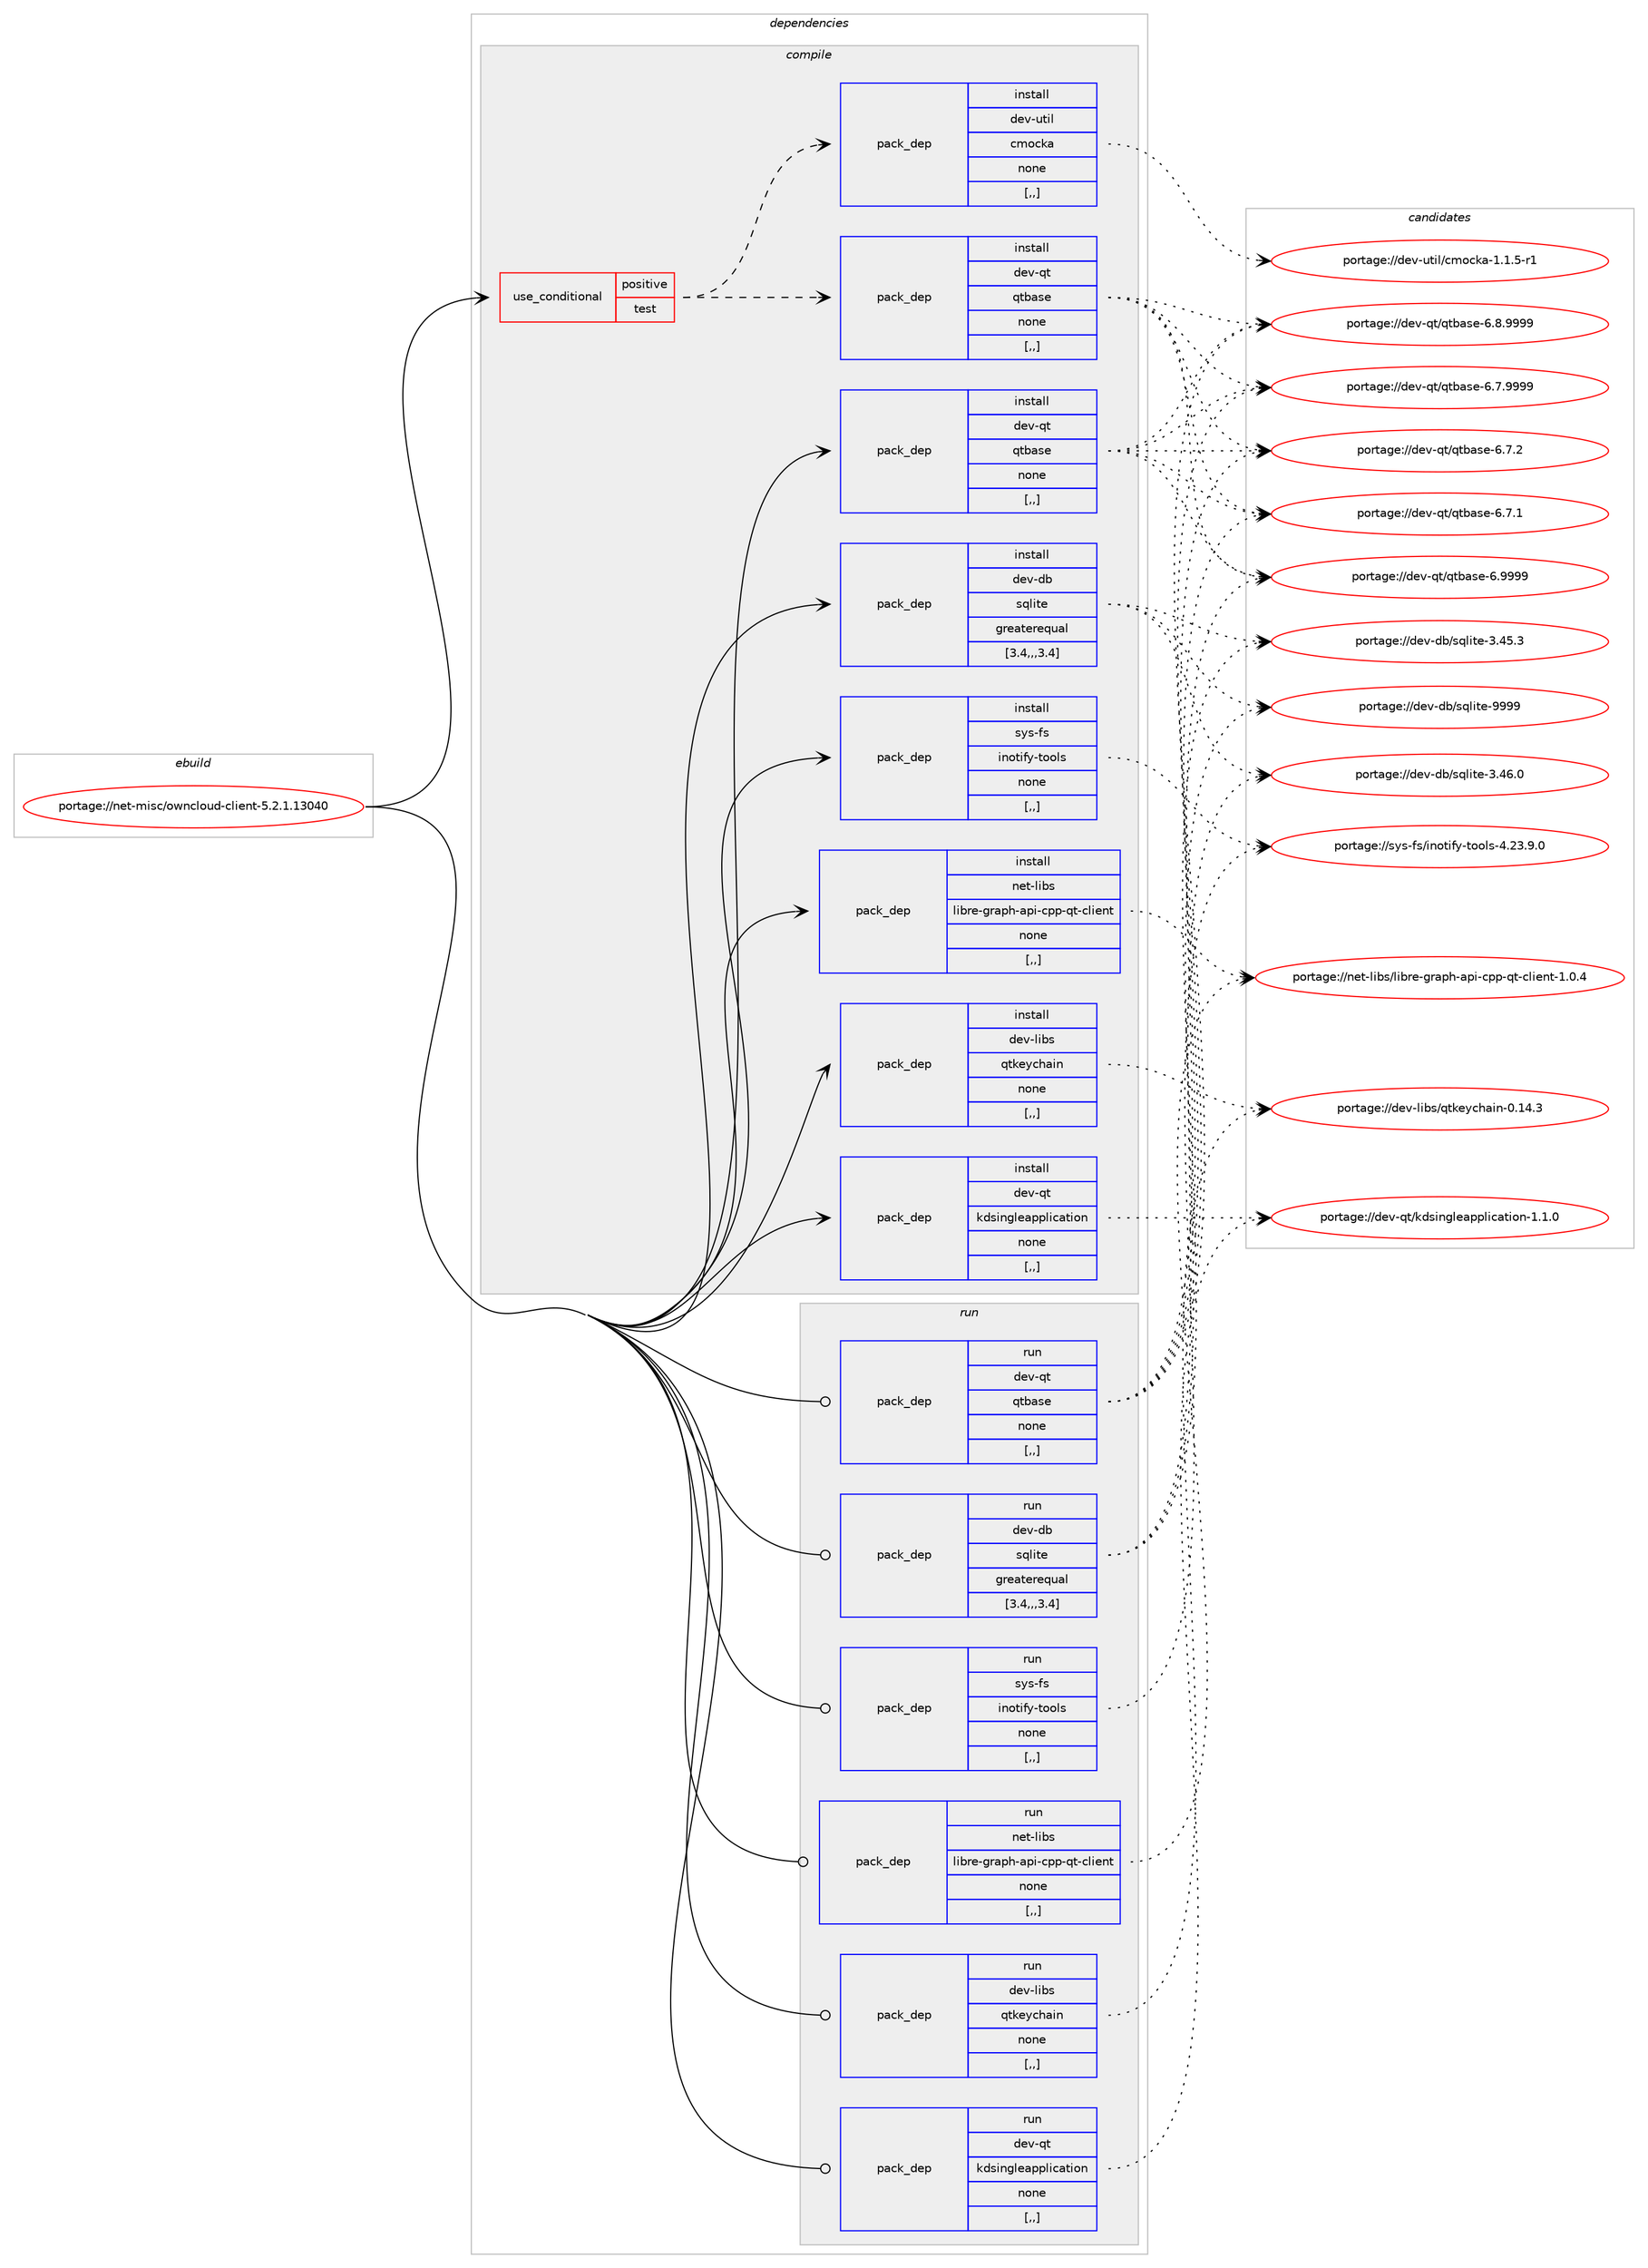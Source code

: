 digraph prolog {

# *************
# Graph options
# *************

newrank=true;
concentrate=true;
compound=true;
graph [rankdir=LR,fontname=Helvetica,fontsize=10,ranksep=1.5];#, ranksep=2.5, nodesep=0.2];
edge  [arrowhead=vee];
node  [fontname=Helvetica,fontsize=10];

# **********
# The ebuild
# **********

subgraph cluster_leftcol {
color=gray;
rank=same;
label=<<i>ebuild</i>>;
id [label="portage://net-misc/owncloud-client-5.2.1.13040", color=red, width=4, href="../net-misc/owncloud-client-5.2.1.13040.svg"];
}

# ****************
# The dependencies
# ****************

subgraph cluster_midcol {
color=gray;
label=<<i>dependencies</i>>;
subgraph cluster_compile {
fillcolor="#eeeeee";
style=filled;
label=<<i>compile</i>>;
subgraph cond98007 {
dependency371590 [label=<<TABLE BORDER="0" CELLBORDER="1" CELLSPACING="0" CELLPADDING="4"><TR><TD ROWSPAN="3" CELLPADDING="10">use_conditional</TD></TR><TR><TD>positive</TD></TR><TR><TD>test</TD></TR></TABLE>>, shape=none, color=red];
subgraph pack270902 {
dependency371591 [label=<<TABLE BORDER="0" CELLBORDER="1" CELLSPACING="0" CELLPADDING="4" WIDTH="220"><TR><TD ROWSPAN="6" CELLPADDING="30">pack_dep</TD></TR><TR><TD WIDTH="110">install</TD></TR><TR><TD>dev-util</TD></TR><TR><TD>cmocka</TD></TR><TR><TD>none</TD></TR><TR><TD>[,,]</TD></TR></TABLE>>, shape=none, color=blue];
}
dependency371590:e -> dependency371591:w [weight=20,style="dashed",arrowhead="vee"];
subgraph pack270903 {
dependency371592 [label=<<TABLE BORDER="0" CELLBORDER="1" CELLSPACING="0" CELLPADDING="4" WIDTH="220"><TR><TD ROWSPAN="6" CELLPADDING="30">pack_dep</TD></TR><TR><TD WIDTH="110">install</TD></TR><TR><TD>dev-qt</TD></TR><TR><TD>qtbase</TD></TR><TR><TD>none</TD></TR><TR><TD>[,,]</TD></TR></TABLE>>, shape=none, color=blue];
}
dependency371590:e -> dependency371592:w [weight=20,style="dashed",arrowhead="vee"];
}
id:e -> dependency371590:w [weight=20,style="solid",arrowhead="vee"];
subgraph pack270904 {
dependency371593 [label=<<TABLE BORDER="0" CELLBORDER="1" CELLSPACING="0" CELLPADDING="4" WIDTH="220"><TR><TD ROWSPAN="6" CELLPADDING="30">pack_dep</TD></TR><TR><TD WIDTH="110">install</TD></TR><TR><TD>dev-db</TD></TR><TR><TD>sqlite</TD></TR><TR><TD>greaterequal</TD></TR><TR><TD>[3.4,,,3.4]</TD></TR></TABLE>>, shape=none, color=blue];
}
id:e -> dependency371593:w [weight=20,style="solid",arrowhead="vee"];
subgraph pack270905 {
dependency371594 [label=<<TABLE BORDER="0" CELLBORDER="1" CELLSPACING="0" CELLPADDING="4" WIDTH="220"><TR><TD ROWSPAN="6" CELLPADDING="30">pack_dep</TD></TR><TR><TD WIDTH="110">install</TD></TR><TR><TD>dev-libs</TD></TR><TR><TD>qtkeychain</TD></TR><TR><TD>none</TD></TR><TR><TD>[,,]</TD></TR></TABLE>>, shape=none, color=blue];
}
id:e -> dependency371594:w [weight=20,style="solid",arrowhead="vee"];
subgraph pack270906 {
dependency371595 [label=<<TABLE BORDER="0" CELLBORDER="1" CELLSPACING="0" CELLPADDING="4" WIDTH="220"><TR><TD ROWSPAN="6" CELLPADDING="30">pack_dep</TD></TR><TR><TD WIDTH="110">install</TD></TR><TR><TD>dev-qt</TD></TR><TR><TD>kdsingleapplication</TD></TR><TR><TD>none</TD></TR><TR><TD>[,,]</TD></TR></TABLE>>, shape=none, color=blue];
}
id:e -> dependency371595:w [weight=20,style="solid",arrowhead="vee"];
subgraph pack270907 {
dependency371596 [label=<<TABLE BORDER="0" CELLBORDER="1" CELLSPACING="0" CELLPADDING="4" WIDTH="220"><TR><TD ROWSPAN="6" CELLPADDING="30">pack_dep</TD></TR><TR><TD WIDTH="110">install</TD></TR><TR><TD>dev-qt</TD></TR><TR><TD>qtbase</TD></TR><TR><TD>none</TD></TR><TR><TD>[,,]</TD></TR></TABLE>>, shape=none, color=blue];
}
id:e -> dependency371596:w [weight=20,style="solid",arrowhead="vee"];
subgraph pack270908 {
dependency371597 [label=<<TABLE BORDER="0" CELLBORDER="1" CELLSPACING="0" CELLPADDING="4" WIDTH="220"><TR><TD ROWSPAN="6" CELLPADDING="30">pack_dep</TD></TR><TR><TD WIDTH="110">install</TD></TR><TR><TD>net-libs</TD></TR><TR><TD>libre-graph-api-cpp-qt-client</TD></TR><TR><TD>none</TD></TR><TR><TD>[,,]</TD></TR></TABLE>>, shape=none, color=blue];
}
id:e -> dependency371597:w [weight=20,style="solid",arrowhead="vee"];
subgraph pack270909 {
dependency371598 [label=<<TABLE BORDER="0" CELLBORDER="1" CELLSPACING="0" CELLPADDING="4" WIDTH="220"><TR><TD ROWSPAN="6" CELLPADDING="30">pack_dep</TD></TR><TR><TD WIDTH="110">install</TD></TR><TR><TD>sys-fs</TD></TR><TR><TD>inotify-tools</TD></TR><TR><TD>none</TD></TR><TR><TD>[,,]</TD></TR></TABLE>>, shape=none, color=blue];
}
id:e -> dependency371598:w [weight=20,style="solid",arrowhead="vee"];
}
subgraph cluster_compileandrun {
fillcolor="#eeeeee";
style=filled;
label=<<i>compile and run</i>>;
}
subgraph cluster_run {
fillcolor="#eeeeee";
style=filled;
label=<<i>run</i>>;
subgraph pack270910 {
dependency371599 [label=<<TABLE BORDER="0" CELLBORDER="1" CELLSPACING="0" CELLPADDING="4" WIDTH="220"><TR><TD ROWSPAN="6" CELLPADDING="30">pack_dep</TD></TR><TR><TD WIDTH="110">run</TD></TR><TR><TD>dev-db</TD></TR><TR><TD>sqlite</TD></TR><TR><TD>greaterequal</TD></TR><TR><TD>[3.4,,,3.4]</TD></TR></TABLE>>, shape=none, color=blue];
}
id:e -> dependency371599:w [weight=20,style="solid",arrowhead="odot"];
subgraph pack270911 {
dependency371600 [label=<<TABLE BORDER="0" CELLBORDER="1" CELLSPACING="0" CELLPADDING="4" WIDTH="220"><TR><TD ROWSPAN="6" CELLPADDING="30">pack_dep</TD></TR><TR><TD WIDTH="110">run</TD></TR><TR><TD>dev-libs</TD></TR><TR><TD>qtkeychain</TD></TR><TR><TD>none</TD></TR><TR><TD>[,,]</TD></TR></TABLE>>, shape=none, color=blue];
}
id:e -> dependency371600:w [weight=20,style="solid",arrowhead="odot"];
subgraph pack270912 {
dependency371601 [label=<<TABLE BORDER="0" CELLBORDER="1" CELLSPACING="0" CELLPADDING="4" WIDTH="220"><TR><TD ROWSPAN="6" CELLPADDING="30">pack_dep</TD></TR><TR><TD WIDTH="110">run</TD></TR><TR><TD>dev-qt</TD></TR><TR><TD>kdsingleapplication</TD></TR><TR><TD>none</TD></TR><TR><TD>[,,]</TD></TR></TABLE>>, shape=none, color=blue];
}
id:e -> dependency371601:w [weight=20,style="solid",arrowhead="odot"];
subgraph pack270913 {
dependency371602 [label=<<TABLE BORDER="0" CELLBORDER="1" CELLSPACING="0" CELLPADDING="4" WIDTH="220"><TR><TD ROWSPAN="6" CELLPADDING="30">pack_dep</TD></TR><TR><TD WIDTH="110">run</TD></TR><TR><TD>dev-qt</TD></TR><TR><TD>qtbase</TD></TR><TR><TD>none</TD></TR><TR><TD>[,,]</TD></TR></TABLE>>, shape=none, color=blue];
}
id:e -> dependency371602:w [weight=20,style="solid",arrowhead="odot"];
subgraph pack270914 {
dependency371603 [label=<<TABLE BORDER="0" CELLBORDER="1" CELLSPACING="0" CELLPADDING="4" WIDTH="220"><TR><TD ROWSPAN="6" CELLPADDING="30">pack_dep</TD></TR><TR><TD WIDTH="110">run</TD></TR><TR><TD>net-libs</TD></TR><TR><TD>libre-graph-api-cpp-qt-client</TD></TR><TR><TD>none</TD></TR><TR><TD>[,,]</TD></TR></TABLE>>, shape=none, color=blue];
}
id:e -> dependency371603:w [weight=20,style="solid",arrowhead="odot"];
subgraph pack270915 {
dependency371604 [label=<<TABLE BORDER="0" CELLBORDER="1" CELLSPACING="0" CELLPADDING="4" WIDTH="220"><TR><TD ROWSPAN="6" CELLPADDING="30">pack_dep</TD></TR><TR><TD WIDTH="110">run</TD></TR><TR><TD>sys-fs</TD></TR><TR><TD>inotify-tools</TD></TR><TR><TD>none</TD></TR><TR><TD>[,,]</TD></TR></TABLE>>, shape=none, color=blue];
}
id:e -> dependency371604:w [weight=20,style="solid",arrowhead="odot"];
}
}

# **************
# The candidates
# **************

subgraph cluster_choices {
rank=same;
color=gray;
label=<<i>candidates</i>>;

subgraph choice270902 {
color=black;
nodesep=1;
choice10010111845117116105108479910911199107974549464946534511449 [label="portage://dev-util/cmocka-1.1.5-r1", color=red, width=4,href="../dev-util/cmocka-1.1.5-r1.svg"];
dependency371591:e -> choice10010111845117116105108479910911199107974549464946534511449:w [style=dotted,weight="100"];
}
subgraph choice270903 {
color=black;
nodesep=1;
choice1001011184511311647113116989711510145544657575757 [label="portage://dev-qt/qtbase-6.9999", color=red, width=4,href="../dev-qt/qtbase-6.9999.svg"];
choice10010111845113116471131169897115101455446564657575757 [label="portage://dev-qt/qtbase-6.8.9999", color=red, width=4,href="../dev-qt/qtbase-6.8.9999.svg"];
choice10010111845113116471131169897115101455446554657575757 [label="portage://dev-qt/qtbase-6.7.9999", color=red, width=4,href="../dev-qt/qtbase-6.7.9999.svg"];
choice10010111845113116471131169897115101455446554650 [label="portage://dev-qt/qtbase-6.7.2", color=red, width=4,href="../dev-qt/qtbase-6.7.2.svg"];
choice10010111845113116471131169897115101455446554649 [label="portage://dev-qt/qtbase-6.7.1", color=red, width=4,href="../dev-qt/qtbase-6.7.1.svg"];
dependency371592:e -> choice1001011184511311647113116989711510145544657575757:w [style=dotted,weight="100"];
dependency371592:e -> choice10010111845113116471131169897115101455446564657575757:w [style=dotted,weight="100"];
dependency371592:e -> choice10010111845113116471131169897115101455446554657575757:w [style=dotted,weight="100"];
dependency371592:e -> choice10010111845113116471131169897115101455446554650:w [style=dotted,weight="100"];
dependency371592:e -> choice10010111845113116471131169897115101455446554649:w [style=dotted,weight="100"];
}
subgraph choice270904 {
color=black;
nodesep=1;
choice1001011184510098471151131081051161014557575757 [label="portage://dev-db/sqlite-9999", color=red, width=4,href="../dev-db/sqlite-9999.svg"];
choice10010111845100984711511310810511610145514652544648 [label="portage://dev-db/sqlite-3.46.0", color=red, width=4,href="../dev-db/sqlite-3.46.0.svg"];
choice10010111845100984711511310810511610145514652534651 [label="portage://dev-db/sqlite-3.45.3", color=red, width=4,href="../dev-db/sqlite-3.45.3.svg"];
dependency371593:e -> choice1001011184510098471151131081051161014557575757:w [style=dotted,weight="100"];
dependency371593:e -> choice10010111845100984711511310810511610145514652544648:w [style=dotted,weight="100"];
dependency371593:e -> choice10010111845100984711511310810511610145514652534651:w [style=dotted,weight="100"];
}
subgraph choice270905 {
color=black;
nodesep=1;
choice100101118451081059811547113116107101121991049710511045484649524651 [label="portage://dev-libs/qtkeychain-0.14.3", color=red, width=4,href="../dev-libs/qtkeychain-0.14.3.svg"];
dependency371594:e -> choice100101118451081059811547113116107101121991049710511045484649524651:w [style=dotted,weight="100"];
}
subgraph choice270906 {
color=black;
nodesep=1;
choice1001011184511311647107100115105110103108101971121121081059997116105111110454946494648 [label="portage://dev-qt/kdsingleapplication-1.1.0", color=red, width=4,href="../dev-qt/kdsingleapplication-1.1.0.svg"];
dependency371595:e -> choice1001011184511311647107100115105110103108101971121121081059997116105111110454946494648:w [style=dotted,weight="100"];
}
subgraph choice270907 {
color=black;
nodesep=1;
choice1001011184511311647113116989711510145544657575757 [label="portage://dev-qt/qtbase-6.9999", color=red, width=4,href="../dev-qt/qtbase-6.9999.svg"];
choice10010111845113116471131169897115101455446564657575757 [label="portage://dev-qt/qtbase-6.8.9999", color=red, width=4,href="../dev-qt/qtbase-6.8.9999.svg"];
choice10010111845113116471131169897115101455446554657575757 [label="portage://dev-qt/qtbase-6.7.9999", color=red, width=4,href="../dev-qt/qtbase-6.7.9999.svg"];
choice10010111845113116471131169897115101455446554650 [label="portage://dev-qt/qtbase-6.7.2", color=red, width=4,href="../dev-qt/qtbase-6.7.2.svg"];
choice10010111845113116471131169897115101455446554649 [label="portage://dev-qt/qtbase-6.7.1", color=red, width=4,href="../dev-qt/qtbase-6.7.1.svg"];
dependency371596:e -> choice1001011184511311647113116989711510145544657575757:w [style=dotted,weight="100"];
dependency371596:e -> choice10010111845113116471131169897115101455446564657575757:w [style=dotted,weight="100"];
dependency371596:e -> choice10010111845113116471131169897115101455446554657575757:w [style=dotted,weight="100"];
dependency371596:e -> choice10010111845113116471131169897115101455446554650:w [style=dotted,weight="100"];
dependency371596:e -> choice10010111845113116471131169897115101455446554649:w [style=dotted,weight="100"];
}
subgraph choice270908 {
color=black;
nodesep=1;
choice11010111645108105981154710810598114101451031149711210445971121054599112112451131164599108105101110116454946484652 [label="portage://net-libs/libre-graph-api-cpp-qt-client-1.0.4", color=red, width=4,href="../net-libs/libre-graph-api-cpp-qt-client-1.0.4.svg"];
dependency371597:e -> choice11010111645108105981154710810598114101451031149711210445971121054599112112451131164599108105101110116454946484652:w [style=dotted,weight="100"];
}
subgraph choice270909 {
color=black;
nodesep=1;
choice115121115451021154710511011111610510212145116111111108115455246505146574648 [label="portage://sys-fs/inotify-tools-4.23.9.0", color=red, width=4,href="../sys-fs/inotify-tools-4.23.9.0.svg"];
dependency371598:e -> choice115121115451021154710511011111610510212145116111111108115455246505146574648:w [style=dotted,weight="100"];
}
subgraph choice270910 {
color=black;
nodesep=1;
choice1001011184510098471151131081051161014557575757 [label="portage://dev-db/sqlite-9999", color=red, width=4,href="../dev-db/sqlite-9999.svg"];
choice10010111845100984711511310810511610145514652544648 [label="portage://dev-db/sqlite-3.46.0", color=red, width=4,href="../dev-db/sqlite-3.46.0.svg"];
choice10010111845100984711511310810511610145514652534651 [label="portage://dev-db/sqlite-3.45.3", color=red, width=4,href="../dev-db/sqlite-3.45.3.svg"];
dependency371599:e -> choice1001011184510098471151131081051161014557575757:w [style=dotted,weight="100"];
dependency371599:e -> choice10010111845100984711511310810511610145514652544648:w [style=dotted,weight="100"];
dependency371599:e -> choice10010111845100984711511310810511610145514652534651:w [style=dotted,weight="100"];
}
subgraph choice270911 {
color=black;
nodesep=1;
choice100101118451081059811547113116107101121991049710511045484649524651 [label="portage://dev-libs/qtkeychain-0.14.3", color=red, width=4,href="../dev-libs/qtkeychain-0.14.3.svg"];
dependency371600:e -> choice100101118451081059811547113116107101121991049710511045484649524651:w [style=dotted,weight="100"];
}
subgraph choice270912 {
color=black;
nodesep=1;
choice1001011184511311647107100115105110103108101971121121081059997116105111110454946494648 [label="portage://dev-qt/kdsingleapplication-1.1.0", color=red, width=4,href="../dev-qt/kdsingleapplication-1.1.0.svg"];
dependency371601:e -> choice1001011184511311647107100115105110103108101971121121081059997116105111110454946494648:w [style=dotted,weight="100"];
}
subgraph choice270913 {
color=black;
nodesep=1;
choice1001011184511311647113116989711510145544657575757 [label="portage://dev-qt/qtbase-6.9999", color=red, width=4,href="../dev-qt/qtbase-6.9999.svg"];
choice10010111845113116471131169897115101455446564657575757 [label="portage://dev-qt/qtbase-6.8.9999", color=red, width=4,href="../dev-qt/qtbase-6.8.9999.svg"];
choice10010111845113116471131169897115101455446554657575757 [label="portage://dev-qt/qtbase-6.7.9999", color=red, width=4,href="../dev-qt/qtbase-6.7.9999.svg"];
choice10010111845113116471131169897115101455446554650 [label="portage://dev-qt/qtbase-6.7.2", color=red, width=4,href="../dev-qt/qtbase-6.7.2.svg"];
choice10010111845113116471131169897115101455446554649 [label="portage://dev-qt/qtbase-6.7.1", color=red, width=4,href="../dev-qt/qtbase-6.7.1.svg"];
dependency371602:e -> choice1001011184511311647113116989711510145544657575757:w [style=dotted,weight="100"];
dependency371602:e -> choice10010111845113116471131169897115101455446564657575757:w [style=dotted,weight="100"];
dependency371602:e -> choice10010111845113116471131169897115101455446554657575757:w [style=dotted,weight="100"];
dependency371602:e -> choice10010111845113116471131169897115101455446554650:w [style=dotted,weight="100"];
dependency371602:e -> choice10010111845113116471131169897115101455446554649:w [style=dotted,weight="100"];
}
subgraph choice270914 {
color=black;
nodesep=1;
choice11010111645108105981154710810598114101451031149711210445971121054599112112451131164599108105101110116454946484652 [label="portage://net-libs/libre-graph-api-cpp-qt-client-1.0.4", color=red, width=4,href="../net-libs/libre-graph-api-cpp-qt-client-1.0.4.svg"];
dependency371603:e -> choice11010111645108105981154710810598114101451031149711210445971121054599112112451131164599108105101110116454946484652:w [style=dotted,weight="100"];
}
subgraph choice270915 {
color=black;
nodesep=1;
choice115121115451021154710511011111610510212145116111111108115455246505146574648 [label="portage://sys-fs/inotify-tools-4.23.9.0", color=red, width=4,href="../sys-fs/inotify-tools-4.23.9.0.svg"];
dependency371604:e -> choice115121115451021154710511011111610510212145116111111108115455246505146574648:w [style=dotted,weight="100"];
}
}

}
